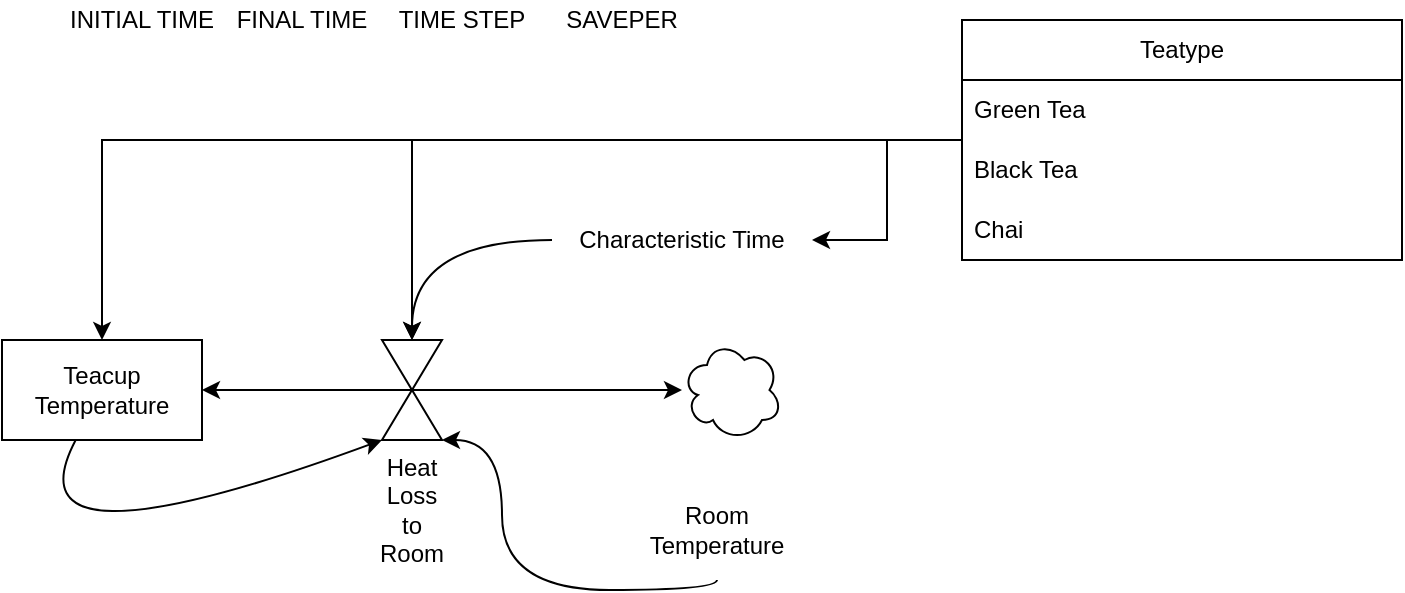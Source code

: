 <mxfile version="15.7.3" type="device"><diagram id="nHi-_M6qC4rsmJ_72PdH" name="Page-1"><mxGraphModel dx="1102" dy="1025" grid="1" gridSize="10" guides="1" tooltips="1" connect="1" arrows="1" fold="1" page="1" pageScale="1" pageWidth="850" pageHeight="1100" math="0" shadow="0"><root><mxCell id="0"/><mxCell id="1" parent="0"/><UserObject label="%Name%" placeholders="1" Name="Teacup Temperature" Doc="The temperature of the teacup" Units="C" _initial="100" _equation="-  Heat Loss to Room " _pysd_type="IntegStructure" id="4TX2-69w3CT22Hbb08V7-1"><mxCell style="rounded=0;whiteSpace=wrap;html=1;" parent="1" vertex="1"><mxGeometry x="110" y="300" width="100" height="50" as="geometry"/></mxCell></UserObject><mxCell id="4TX2-69w3CT22Hbb08V7-4" style="edgeStyle=orthogonalEdgeStyle;rounded=0;orthogonalLoop=1;jettySize=auto;html=1;exitX=0.5;exitY=0.5;exitDx=0;exitDy=0;exitPerimeter=0;" parent="1" source="4TX2-69w3CT22Hbb08V7-2" target="4TX2-69w3CT22Hbb08V7-1" edge="1"><mxGeometry relative="1" as="geometry"/></mxCell><UserObject label="%Name%" placeholders="1" Name="Heat Loss to Room" Doc="The loss of heat to room" Units="J/s" _equation="   ( Teacup Temperature -  Room Temperature ) /  Characteristic Time  " _pysd_type="AbstractElement" _initial="" id="4TX2-69w3CT22Hbb08V7-2"><mxCell style="shape=collate;whiteSpace=wrap;html=1;points=[[0,0,0,0,0],[0,0.5,0,0,0],[0,1,0,0,0],[0.5,0,0,0,0],[0.5,0.5,0,0,0],[0.5,1,0,0,0],[1,0,0,0,0],[1,0.5,0,0,0],[1,1,0,0,0]];labelPosition=center;verticalLabelPosition=bottom;align=center;verticalAlign=top;" parent="1" vertex="1"><mxGeometry x="300" y="300" width="30" height="50" as="geometry"/></mxCell></UserObject><mxCell id="4TX2-69w3CT22Hbb08V7-5" value="" style="ellipse;shape=cloud;whiteSpace=wrap;html=1;" parent="1" vertex="1"><mxGeometry x="450" y="300" width="50" height="50" as="geometry"/></mxCell><mxCell id="4TX2-69w3CT22Hbb08V7-6" value="" style="endArrow=classic;html=1;rounded=0;exitX=0.5;exitY=0.5;exitDx=0;exitDy=0;exitPerimeter=0;" parent="1" source="4TX2-69w3CT22Hbb08V7-2" target="4TX2-69w3CT22Hbb08V7-5" edge="1"><mxGeometry width="50" height="50" relative="1" as="geometry"><mxPoint x="350" y="440" as="sourcePoint"/><mxPoint x="400" y="390" as="targetPoint"/></mxGeometry></mxCell><mxCell id="4TX2-69w3CT22Hbb08V7-7" value="" style="curved=1;endArrow=classic;html=1;rounded=0;entryX=0;entryY=1;entryDx=0;entryDy=0;entryPerimeter=0;" parent="1" source="4TX2-69w3CT22Hbb08V7-1" target="4TX2-69w3CT22Hbb08V7-2" edge="1"><mxGeometry width="50" height="50" relative="1" as="geometry"><mxPoint x="230" y="490" as="sourcePoint"/><mxPoint x="280" y="440" as="targetPoint"/><Array as="points"><mxPoint x="110" y="420"/></Array></mxGeometry></mxCell><mxCell id="4TX2-69w3CT22Hbb08V7-9" style="edgeStyle=orthogonalEdgeStyle;rounded=0;orthogonalLoop=1;jettySize=auto;html=1;curved=1;" parent="1" source="4TX2-69w3CT22Hbb08V7-8" target="4TX2-69w3CT22Hbb08V7-2" edge="1"><mxGeometry relative="1" as="geometry"/></mxCell><UserObject label="%Name%" placeholders="1" Name="Characteristic Time" Doc="The time constant for the teacup" Units="-" _initial="10" _pysd_type="AbstractUnchangeableConstant" _equation="" id="4TX2-69w3CT22Hbb08V7-8"><mxCell style="text;html=1;strokeColor=none;fillColor=none;align=center;verticalAlign=middle;whiteSpace=wrap;overflow=hidden;" parent="1" vertex="1"><mxGeometry x="385" y="230" width="130" height="40" as="geometry"/></mxCell></UserObject><mxCell id="4TX2-69w3CT22Hbb08V7-11" style="edgeStyle=orthogonalEdgeStyle;rounded=0;orthogonalLoop=1;jettySize=auto;html=1;entryX=1;entryY=1;entryDx=0;entryDy=0;entryPerimeter=0;curved=1;" parent="1" source="4TX2-69w3CT22Hbb08V7-10" target="4TX2-69w3CT22Hbb08V7-2" edge="1"><mxGeometry relative="1" as="geometry"><Array as="points"><mxPoint x="360" y="425"/><mxPoint x="360" y="350"/></Array></mxGeometry></mxCell><UserObject label="%Name%" placeholders="1" Name="Room Temperature" Doc="" Units="C" _initial="20" _pysd_type="AbstractUnchangeableConstant" _equation="" id="4TX2-69w3CT22Hbb08V7-10"><mxCell style="text;html=1;strokeColor=none;fillColor=none;align=center;verticalAlign=middle;whiteSpace=wrap;overflow=hidden;" parent="1" vertex="1"><mxGeometry x="420" y="370" width="95" height="50" as="geometry"/></mxCell></UserObject><UserObject label="%Name%" placeholders="1" Name="INITIAL TIME" Doc="Initial time of the simulation" Units="-" _initial="0" _pysd_type="ControlVar" _equation="" id="4js4L4JS_ij2CAjp7QS7-1"><mxCell style="text;html=1;strokeColor=none;fillColor=none;align=center;verticalAlign=middle;whiteSpace=wrap;overflow=hidden;" parent="1" vertex="1"><mxGeometry x="140" y="130" width="80" height="20" as="geometry"/></mxCell></UserObject><UserObject label="%Name%" placeholders="1" Name="FINAL TIME" Doc="Final time of the simulation" Units="-" _initial="10" _pysd_type="ControlVar" _equation="" id="4js4L4JS_ij2CAjp7QS7-2"><mxCell style="text;html=1;strokeColor=none;fillColor=none;align=center;verticalAlign=middle;whiteSpace=wrap;overflow=hidden;" parent="1" vertex="1"><mxGeometry x="220" y="130" width="80" height="20" as="geometry"/></mxCell></UserObject><UserObject label="%Name%" placeholders="1" Name="TIME STEP" Doc="Time step of the simulation" Units="-" _initial="1" _pysd_type="ControlVar" _equation="" id="4js4L4JS_ij2CAjp7QS7-3"><mxCell style="text;html=1;strokeColor=none;fillColor=none;align=center;verticalAlign=middle;whiteSpace=wrap;overflow=hidden;" parent="1" vertex="1"><mxGeometry x="300" y="130" width="80" height="20" as="geometry"/></mxCell></UserObject><UserObject label="%Name%" placeholders="1" Name="SAVEPER" Doc="The frequency with which output is stored." Units="-" _initial="1" _pysd_type="ControlVar" _equation="" id="4js4L4JS_ij2CAjp7QS7-4"><mxCell style="text;html=1;strokeColor=none;fillColor=none;align=center;verticalAlign=middle;whiteSpace=wrap;overflow=hidden;" parent="1" vertex="1"><mxGeometry x="380" y="130" width="80" height="20" as="geometry"/></mxCell></UserObject><mxCell id="Qoo2zFa52Q9Z_oRCaFWO-6" style="edgeStyle=orthogonalEdgeStyle;rounded=0;orthogonalLoop=1;jettySize=auto;html=1;" edge="1" parent="1" source="Qoo2zFa52Q9Z_oRCaFWO-1" target="4TX2-69w3CT22Hbb08V7-1"><mxGeometry relative="1" as="geometry"/></mxCell><mxCell id="Qoo2zFa52Q9Z_oRCaFWO-7" style="edgeStyle=orthogonalEdgeStyle;rounded=0;orthogonalLoop=1;jettySize=auto;html=1;" edge="1" parent="1" source="Qoo2zFa52Q9Z_oRCaFWO-1" target="4TX2-69w3CT22Hbb08V7-8"><mxGeometry relative="1" as="geometry"/></mxCell><mxCell id="Qoo2zFa52Q9Z_oRCaFWO-8" style="edgeStyle=orthogonalEdgeStyle;rounded=0;orthogonalLoop=1;jettySize=auto;html=1;" edge="1" parent="1" source="Qoo2zFa52Q9Z_oRCaFWO-1" target="4TX2-69w3CT22Hbb08V7-2"><mxGeometry relative="1" as="geometry"/></mxCell><UserObject label="%Name%" placeholders="1" Name="Teatype" Doc="The type of tea" Units="-" _pysd_type="Subscript" _equation="" _initial="" id="Qoo2zFa52Q9Z_oRCaFWO-1"><mxCell style="swimlane;fontStyle=0;childLayout=stackLayout;horizontal=1;startSize=30;horizontalStack=0;resizeParent=1;resizeParentMax=0;resizeLast=0;collapsible=1;marginBottom=0;whiteSpace=wrap;html=1;" vertex="1" parent="1"><mxGeometry x="590" y="140" width="220" height="120" as="geometry"><mxRectangle x="640" y="170" width="70" height="30" as="alternateBounds"/></mxGeometry></mxCell></UserObject><mxCell id="Qoo2zFa52Q9Z_oRCaFWO-2" value="Green Tea" style="text;strokeColor=none;fillColor=none;align=left;verticalAlign=middle;spacingLeft=4;spacingRight=4;overflow=hidden;points=[[0,0.5],[1,0.5]];portConstraint=eastwest;rotatable=0;whiteSpace=wrap;html=1" vertex="1" parent="Qoo2zFa52Q9Z_oRCaFWO-1"><mxGeometry y="30" width="220" height="30" as="geometry"/></mxCell><mxCell id="Qoo2zFa52Q9Z_oRCaFWO-3" value="Black Tea" style="text;strokeColor=none;fillColor=none;align=left;verticalAlign=middle;spacingLeft=4;spacingRight=4;overflow=hidden;points=[[0,0.5],[1,0.5]];portConstraint=eastwest;rotatable=0;whiteSpace=wrap;html=1" vertex="1" parent="Qoo2zFa52Q9Z_oRCaFWO-1"><mxGeometry y="60" width="220" height="30" as="geometry"/></mxCell><mxCell id="Qoo2zFa52Q9Z_oRCaFWO-4" value="Chai" style="text;strokeColor=none;fillColor=none;align=left;verticalAlign=middle;spacingLeft=4;spacingRight=4;overflow=hidden;points=[[0,0.5],[1,0.5]];portConstraint=eastwest;rotatable=0;whiteSpace=wrap;html=1" vertex="1" parent="Qoo2zFa52Q9Z_oRCaFWO-1"><mxGeometry y="90" width="220" height="30" as="geometry"/></mxCell></root></mxGraphModel></diagram></mxfile>